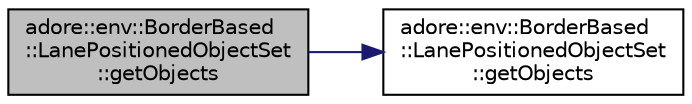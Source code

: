 digraph "adore::env::BorderBased::LanePositionedObjectSet::getObjects"
{
 // LATEX_PDF_SIZE
  edge [fontname="Helvetica",fontsize="10",labelfontname="Helvetica",labelfontsize="10"];
  node [fontname="Helvetica",fontsize="10",shape=record];
  rankdir="LR";
  Node1 [label="adore::env::BorderBased\l::LanePositionedObjectSet\l::getObjects",height=0.2,width=0.4,color="black", fillcolor="grey75", style="filled", fontcolor="black",tooltip="Get the objects that are positioned on a certain LanePosition."];
  Node1 -> Node2 [color="midnightblue",fontsize="10",style="solid",fontname="Helvetica"];
  Node2 [label="adore::env::BorderBased\l::LanePositionedObjectSet\l::getObjects",height=0.2,width=0.4,color="black", fillcolor="white", style="filled",URL="$classadore_1_1env_1_1BorderBased_1_1LanePositionedObjectSet.html#a4df9d1530e5806e34f5eaf450301ff25",tooltip="Get the begin()- and end()-iterator for objects that are positioned on a certain border."];
}
